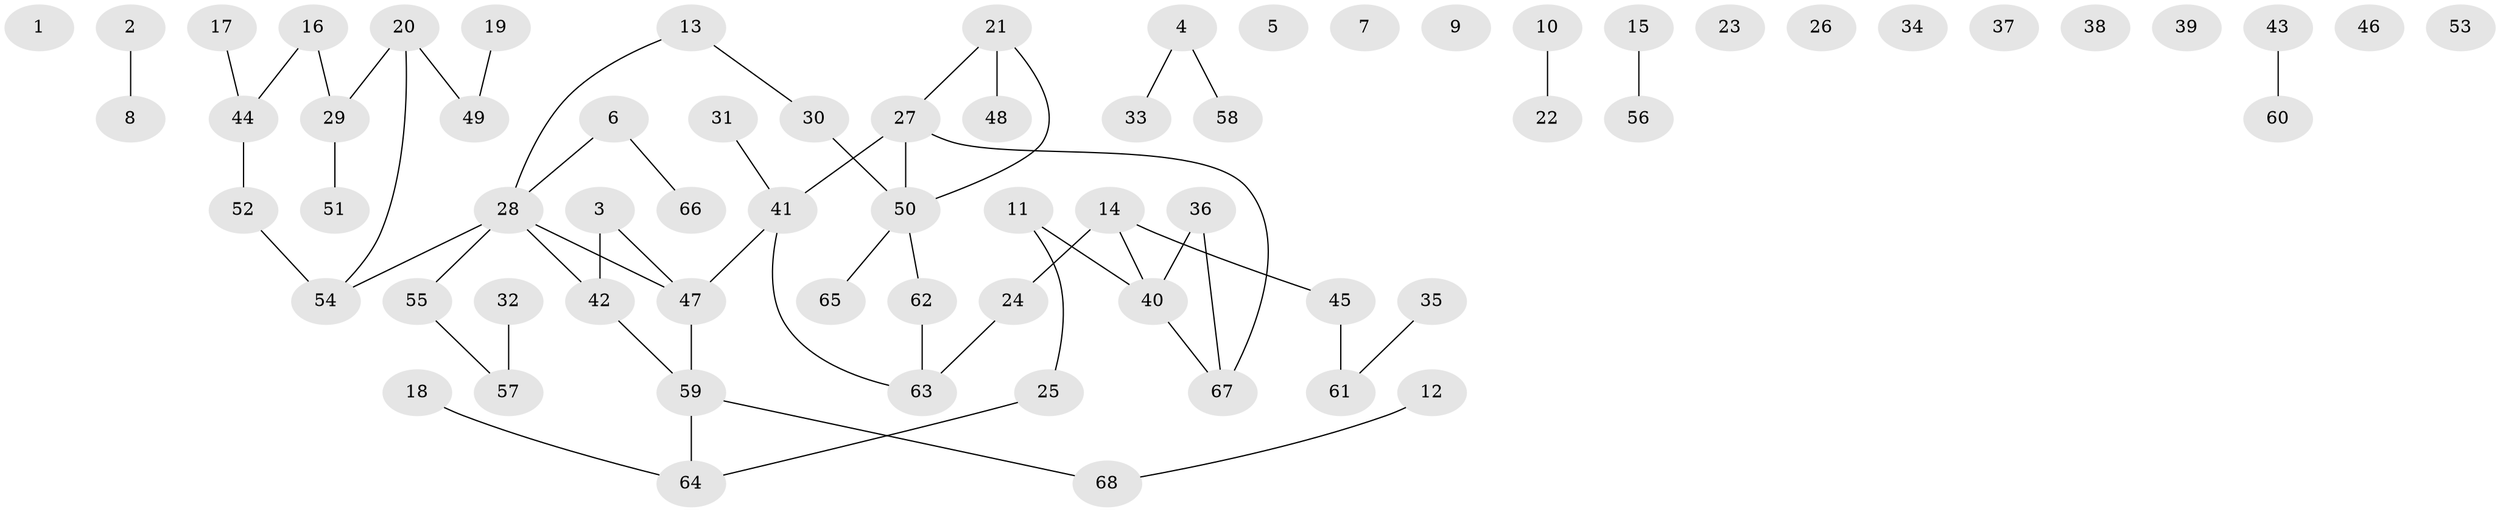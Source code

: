 // Generated by graph-tools (version 1.1) at 2025/00/03/09/25 03:00:48]
// undirected, 68 vertices, 59 edges
graph export_dot {
graph [start="1"]
  node [color=gray90,style=filled];
  1;
  2;
  3;
  4;
  5;
  6;
  7;
  8;
  9;
  10;
  11;
  12;
  13;
  14;
  15;
  16;
  17;
  18;
  19;
  20;
  21;
  22;
  23;
  24;
  25;
  26;
  27;
  28;
  29;
  30;
  31;
  32;
  33;
  34;
  35;
  36;
  37;
  38;
  39;
  40;
  41;
  42;
  43;
  44;
  45;
  46;
  47;
  48;
  49;
  50;
  51;
  52;
  53;
  54;
  55;
  56;
  57;
  58;
  59;
  60;
  61;
  62;
  63;
  64;
  65;
  66;
  67;
  68;
  2 -- 8;
  3 -- 42;
  3 -- 47;
  4 -- 33;
  4 -- 58;
  6 -- 28;
  6 -- 66;
  10 -- 22;
  11 -- 25;
  11 -- 40;
  12 -- 68;
  13 -- 28;
  13 -- 30;
  14 -- 24;
  14 -- 40;
  14 -- 45;
  15 -- 56;
  16 -- 29;
  16 -- 44;
  17 -- 44;
  18 -- 64;
  19 -- 49;
  20 -- 29;
  20 -- 49;
  20 -- 54;
  21 -- 27;
  21 -- 48;
  21 -- 50;
  24 -- 63;
  25 -- 64;
  27 -- 41;
  27 -- 50;
  27 -- 67;
  28 -- 42;
  28 -- 47;
  28 -- 54;
  28 -- 55;
  29 -- 51;
  30 -- 50;
  31 -- 41;
  32 -- 57;
  35 -- 61;
  36 -- 40;
  36 -- 67;
  40 -- 67;
  41 -- 47;
  41 -- 63;
  42 -- 59;
  43 -- 60;
  44 -- 52;
  45 -- 61;
  47 -- 59;
  50 -- 62;
  50 -- 65;
  52 -- 54;
  55 -- 57;
  59 -- 64;
  59 -- 68;
  62 -- 63;
}
